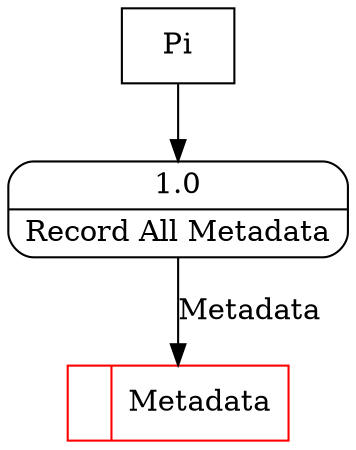 digraph dfd2{ 
node[shape=record]
200 [label="<f0>  |<f1> Metadata " color=red];
201 [label="Pi" shape=box];
202 [label="{<f0> 1.0|<f1> Record All Metadata }" shape=Mrecord];
201 -> 202
202 -> 200 [label="Metadata"]
}
